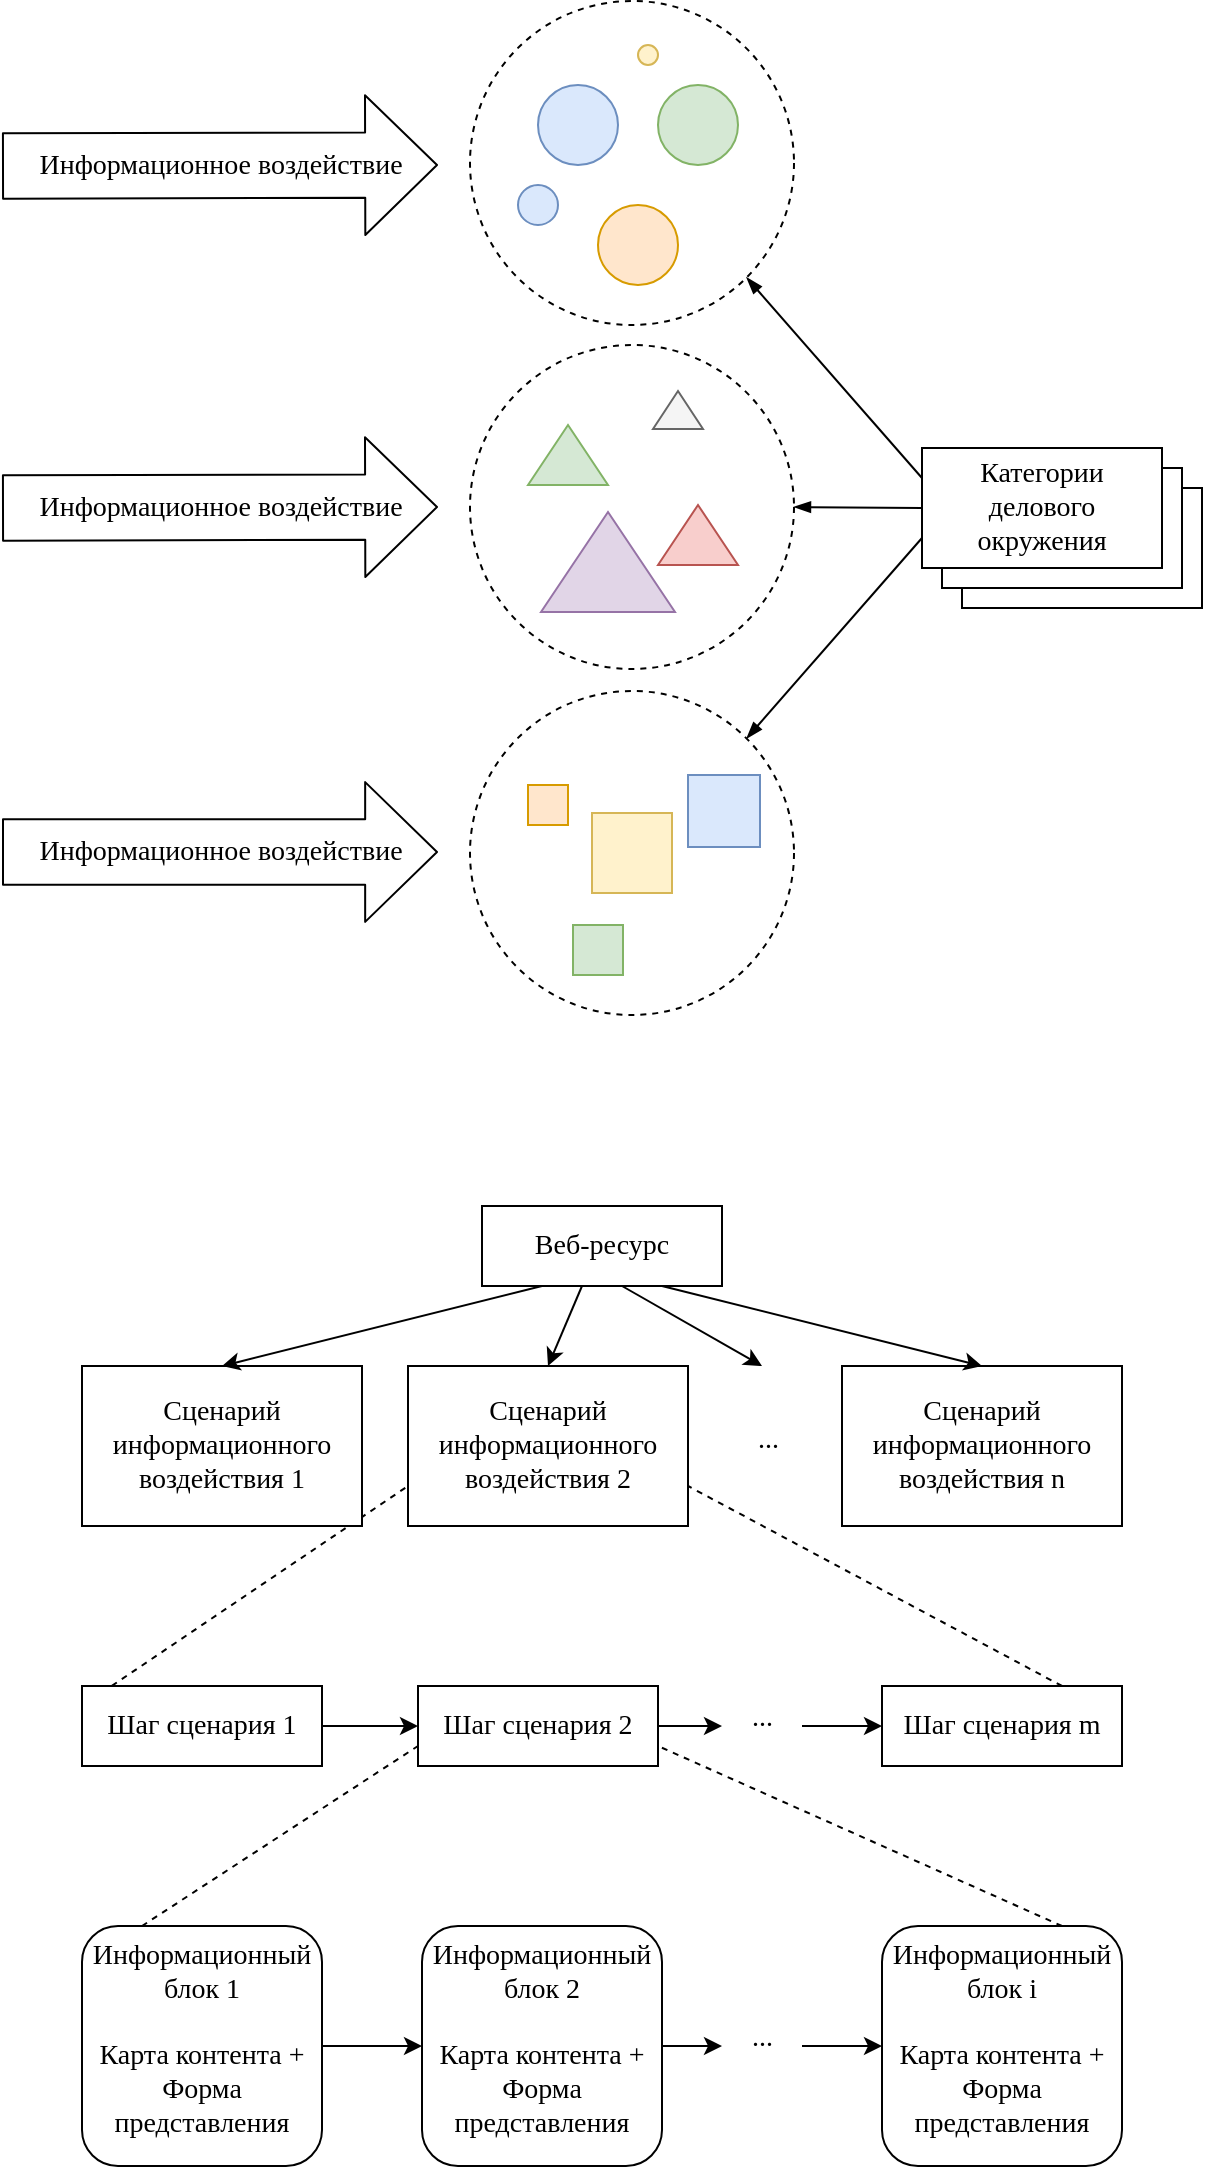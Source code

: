 <mxfile version="10.8.1" type="github"><diagram id="KEtrUcFQ6j3KJ2m2M2eJ" name="Page-1"><mxGraphModel dx="929" dy="505" grid="1" gridSize="10" guides="1" tooltips="1" connect="1" arrows="1" fold="1" page="1" pageScale="1" pageWidth="826" pageHeight="1169" math="0" shadow="0"><root><mxCell id="0"/><mxCell id="1" parent="0"/><mxCell id="TG3J0334vT1Ow-KjEMPb-14" value="" style="endArrow=none;dashed=1;html=1;fontFamily=Times New Roman;fontSize=14;entryX=0;entryY=0.75;entryDx=0;entryDy=0;exitX=0;exitY=0.25;exitDx=0;exitDy=0;" edge="1" parent="1" source="TG3J0334vT1Ow-KjEMPb-10" target="TG3J0334vT1Ow-KjEMPb-3"><mxGeometry width="50" height="50" relative="1" as="geometry"><mxPoint x="70" y="1020" as="sourcePoint"/><mxPoint x="120" y="970" as="targetPoint"/></mxGeometry></mxCell><mxCell id="TG3J0334vT1Ow-KjEMPb-16" value="" style="endArrow=none;dashed=1;html=1;fontFamily=Times New Roman;fontSize=14;entryX=1;entryY=0.75;entryDx=0;entryDy=0;exitX=0.75;exitY=0;exitDx=0;exitDy=0;" edge="1" parent="1" source="TG3J0334vT1Ow-KjEMPb-12" target="TG3J0334vT1Ow-KjEMPb-3"><mxGeometry width="50" height="50" relative="1" as="geometry"><mxPoint x="213" y="1020.333" as="sourcePoint"/><mxPoint x="170.333" y="910.333" as="targetPoint"/></mxGeometry></mxCell><mxCell id="I2ycx_YuWEvaj443bxcn-33" value="" style="rounded=0;whiteSpace=wrap;html=1;fillColor=#ffffff;fontFamily=Times New Roman;fontSize=14;" parent="1" vertex="1"><mxGeometry x="600" y="401" width="120" height="60" as="geometry"/></mxCell><mxCell id="I2ycx_YuWEvaj443bxcn-32" value="" style="rounded=0;whiteSpace=wrap;html=1;fillColor=#ffffff;fontFamily=Times New Roman;fontSize=14;" parent="1" vertex="1"><mxGeometry x="590" y="391" width="120" height="60" as="geometry"/></mxCell><mxCell id="I2ycx_YuWEvaj443bxcn-1" value="" style="ellipse;whiteSpace=wrap;html=1;aspect=fixed;fontFamily=Times New Roman;fillColor=none;dashed=1;fontSize=14;" parent="1" vertex="1"><mxGeometry x="354" y="157.5" width="162" height="162" as="geometry"/></mxCell><mxCell id="I2ycx_YuWEvaj443bxcn-2" value="" style="ellipse;whiteSpace=wrap;html=1;aspect=fixed;fillColor=#dae8fc;fontFamily=Times New Roman;strokeColor=#6c8ebf;fontSize=14;" parent="1" vertex="1"><mxGeometry x="388" y="199.5" width="40" height="40" as="geometry"/></mxCell><mxCell id="I2ycx_YuWEvaj443bxcn-3" value="" style="ellipse;whiteSpace=wrap;html=1;aspect=fixed;fillColor=#d5e8d4;fontFamily=Times New Roman;strokeColor=#82b366;fontSize=14;" parent="1" vertex="1"><mxGeometry x="448" y="199.5" width="40" height="40" as="geometry"/></mxCell><mxCell id="I2ycx_YuWEvaj443bxcn-4" value="" style="ellipse;whiteSpace=wrap;html=1;aspect=fixed;fillColor=#ffe6cc;fontFamily=Times New Roman;strokeColor=#d79b00;fontSize=14;" parent="1" vertex="1"><mxGeometry x="418" y="259.5" width="40" height="40" as="geometry"/></mxCell><mxCell id="I2ycx_YuWEvaj443bxcn-5" value="" style="ellipse;whiteSpace=wrap;html=1;aspect=fixed;fillColor=#dae8fc;fontFamily=Times New Roman;strokeColor=#6c8ebf;fontSize=14;" parent="1" vertex="1"><mxGeometry x="378" y="249.5" width="20" height="20" as="geometry"/></mxCell><mxCell id="I2ycx_YuWEvaj443bxcn-6" value="" style="ellipse;whiteSpace=wrap;html=1;aspect=fixed;fillColor=#fff2cc;fontFamily=Times New Roman;strokeColor=#d6b656;fontSize=14;" parent="1" vertex="1"><mxGeometry x="438" y="179.5" width="10" height="10" as="geometry"/></mxCell><mxCell id="I2ycx_YuWEvaj443bxcn-7" value="" style="ellipse;whiteSpace=wrap;html=1;aspect=fixed;fontFamily=Times New Roman;fillColor=none;dashed=1;fontSize=14;" parent="1" vertex="1"><mxGeometry x="354" y="329.5" width="162" height="162" as="geometry"/></mxCell><mxCell id="I2ycx_YuWEvaj443bxcn-13" value="" style="triangle;whiteSpace=wrap;html=1;fillColor=#d5e8d4;fontFamily=Times New Roman;rotation=-90;strokeColor=#82b366;fontSize=14;" parent="1" vertex="1"><mxGeometry x="388" y="364.5" width="30" height="40" as="geometry"/></mxCell><mxCell id="I2ycx_YuWEvaj443bxcn-14" value="" style="triangle;whiteSpace=wrap;html=1;fillColor=#f8cecc;fontFamily=Times New Roman;rotation=-90;strokeColor=#b85450;fontSize=14;" parent="1" vertex="1"><mxGeometry x="453" y="404.5" width="30" height="40" as="geometry"/></mxCell><mxCell id="I2ycx_YuWEvaj443bxcn-15" value="" style="triangle;whiteSpace=wrap;html=1;fillColor=#f5f5f5;fontFamily=Times New Roman;rotation=-90;strokeColor=#666666;fontColor=#333333;fontSize=14;" parent="1" vertex="1"><mxGeometry x="448.5" y="349.5" width="19" height="25" as="geometry"/></mxCell><mxCell id="I2ycx_YuWEvaj443bxcn-16" value="" style="triangle;whiteSpace=wrap;html=1;fillColor=#e1d5e7;fontFamily=Times New Roman;rotation=-90;strokeColor=#9673a6;fontSize=14;" parent="1" vertex="1"><mxGeometry x="398" y="404.5" width="50" height="67" as="geometry"/></mxCell><mxCell id="I2ycx_YuWEvaj443bxcn-17" value="" style="ellipse;whiteSpace=wrap;html=1;aspect=fixed;fontFamily=Times New Roman;fillColor=none;dashed=1;fontSize=14;" parent="1" vertex="1"><mxGeometry x="354" y="502.5" width="162" height="162" as="geometry"/></mxCell><mxCell id="I2ycx_YuWEvaj443bxcn-18" value="" style="whiteSpace=wrap;html=1;aspect=fixed;fillColor=#fff2cc;fontFamily=Times New Roman;strokeColor=#d6b656;fontSize=14;" parent="1" vertex="1"><mxGeometry x="415" y="563.5" width="40" height="40" as="geometry"/></mxCell><mxCell id="I2ycx_YuWEvaj443bxcn-19" value="" style="whiteSpace=wrap;html=1;aspect=fixed;fillColor=#ffe6cc;fontFamily=Times New Roman;strokeColor=#d79b00;fontSize=14;" parent="1" vertex="1"><mxGeometry x="383" y="549.5" width="20" height="20" as="geometry"/></mxCell><mxCell id="I2ycx_YuWEvaj443bxcn-20" value="" style="whiteSpace=wrap;html=1;aspect=fixed;fillColor=#dae8fc;fontFamily=Times New Roman;strokeColor=#6c8ebf;fontSize=14;" parent="1" vertex="1"><mxGeometry x="463" y="544.5" width="36" height="36" as="geometry"/></mxCell><mxCell id="I2ycx_YuWEvaj443bxcn-21" value="" style="whiteSpace=wrap;html=1;aspect=fixed;fillColor=#d5e8d4;fontFamily=Times New Roman;strokeColor=#82b366;fontSize=14;" parent="1" vertex="1"><mxGeometry x="405.5" y="619.5" width="25" height="25" as="geometry"/></mxCell><mxCell id="I2ycx_YuWEvaj443bxcn-25" value="Информационное воздействие" style="shape=flexArrow;endArrow=classic;html=1;fontFamily=Times New Roman;fontSize=14;width=32.667;endSize=11.64;endWidth=36.222;spacing=0;verticalAlign=middle;" parent="1" edge="1"><mxGeometry width="50" height="50" relative="1" as="geometry"><mxPoint x="120" y="240" as="sourcePoint"/><mxPoint x="338" y="239.5" as="targetPoint"/><mxPoint as="offset"/></mxGeometry></mxCell><mxCell id="I2ycx_YuWEvaj443bxcn-26" value="Информационное воздействие" style="shape=flexArrow;endArrow=classic;html=1;fontFamily=Times New Roman;fontSize=14;width=32.667;endSize=11.64;endWidth=36.222;spacing=0;verticalAlign=middle;" parent="1" edge="1"><mxGeometry width="50" height="50" relative="1" as="geometry"><mxPoint x="120" y="411" as="sourcePoint"/><mxPoint x="338" y="410.5" as="targetPoint"/><mxPoint as="offset"/></mxGeometry></mxCell><mxCell id="I2ycx_YuWEvaj443bxcn-27" value="Информационное воздействие" style="shape=flexArrow;endArrow=classic;html=1;fontFamily=Times New Roman;fontSize=14;width=32.667;endSize=11.64;endWidth=36.222;spacing=0;verticalAlign=middle;" parent="1" edge="1"><mxGeometry width="50" height="50" relative="1" as="geometry"><mxPoint x="120" y="583" as="sourcePoint"/><mxPoint x="338" y="583" as="targetPoint"/><mxPoint as="offset"/></mxGeometry></mxCell><mxCell id="I2ycx_YuWEvaj443bxcn-28" value="Категории делового окружения" style="rounded=0;whiteSpace=wrap;html=1;fillColor=#ffffff;fontFamily=Times New Roman;fontSize=14;" parent="1" vertex="1"><mxGeometry x="580" y="381" width="120" height="60" as="geometry"/></mxCell><mxCell id="I2ycx_YuWEvaj443bxcn-29" value="" style="endArrow=none;html=1;fontFamily=Times New Roman;fontSize=14;entryX=0;entryY=0.75;entryDx=0;entryDy=0;exitX=1;exitY=0;exitDx=0;exitDy=0;startArrow=blockThin;startFill=1;" parent="1" source="I2ycx_YuWEvaj443bxcn-17" target="I2ycx_YuWEvaj443bxcn-28" edge="1"><mxGeometry width="50" height="50" relative="1" as="geometry"><mxPoint x="570" y="560" as="sourcePoint"/><mxPoint x="620" y="510" as="targetPoint"/></mxGeometry></mxCell><mxCell id="I2ycx_YuWEvaj443bxcn-30" value="" style="endArrow=none;html=1;fontFamily=Times New Roman;fontSize=14;entryX=0;entryY=0.5;entryDx=0;entryDy=0;exitX=1;exitY=0.5;exitDx=0;exitDy=0;startArrow=blockThin;startFill=1;" parent="1" source="I2ycx_YuWEvaj443bxcn-7" target="I2ycx_YuWEvaj443bxcn-28" edge="1"><mxGeometry width="50" height="50" relative="1" as="geometry"><mxPoint x="502.333" y="536.333" as="sourcePoint"/><mxPoint x="590.333" y="436.333" as="targetPoint"/></mxGeometry></mxCell><mxCell id="I2ycx_YuWEvaj443bxcn-31" value="" style="endArrow=none;html=1;fontFamily=Times New Roman;fontSize=14;entryX=0;entryY=0.25;entryDx=0;entryDy=0;exitX=1;exitY=1;exitDx=0;exitDy=0;startArrow=blockThin;startFill=1;" parent="1" source="I2ycx_YuWEvaj443bxcn-1" target="I2ycx_YuWEvaj443bxcn-28" edge="1"><mxGeometry width="50" height="50" relative="1" as="geometry"><mxPoint x="512.333" y="546.333" as="sourcePoint"/><mxPoint x="600.333" y="446.333" as="targetPoint"/></mxGeometry></mxCell><mxCell id="TG3J0334vT1Ow-KjEMPb-1" value="Веб-ресурс" style="rounded=0;whiteSpace=wrap;html=1;fontFamily=Times New Roman;fontSize=14;" vertex="1" parent="1"><mxGeometry x="360" y="760" width="120" height="40" as="geometry"/></mxCell><mxCell id="TG3J0334vT1Ow-KjEMPb-2" value="Сценарий информационного воздействия 1" style="rounded=0;whiteSpace=wrap;html=1;fontFamily=Times New Roman;fontSize=14;" vertex="1" parent="1"><mxGeometry x="160" y="840" width="140" height="80" as="geometry"/></mxCell><mxCell id="TG3J0334vT1Ow-KjEMPb-3" value="Сценарий информационного воздействия 2" style="rounded=0;whiteSpace=wrap;html=1;fontFamily=Times New Roman;fontSize=14;" vertex="1" parent="1"><mxGeometry x="323" y="840" width="140" height="80" as="geometry"/></mxCell><mxCell id="TG3J0334vT1Ow-KjEMPb-4" value="Сценарий информационного воздействия n" style="rounded=0;whiteSpace=wrap;html=1;fontFamily=Times New Roman;fontSize=14;" vertex="1" parent="1"><mxGeometry x="540" y="840" width="140" height="80" as="geometry"/></mxCell><mxCell id="TG3J0334vT1Ow-KjEMPb-5" value="..." style="text;html=1;resizable=0;points=[];autosize=1;align=left;verticalAlign=top;spacingTop=-4;fontSize=14;fontFamily=Times New Roman;" vertex="1" parent="1"><mxGeometry x="496" y="866" width="30" height="20" as="geometry"/></mxCell><mxCell id="TG3J0334vT1Ow-KjEMPb-6" value="" style="endArrow=classic;html=1;fontFamily=Times New Roman;fontSize=14;entryX=0.5;entryY=0;entryDx=0;entryDy=0;exitX=0.25;exitY=1;exitDx=0;exitDy=0;" edge="1" parent="1" source="TG3J0334vT1Ow-KjEMPb-1" target="TG3J0334vT1Ow-KjEMPb-2"><mxGeometry width="50" height="50" relative="1" as="geometry"><mxPoint x="140" y="800" as="sourcePoint"/><mxPoint x="190" y="750" as="targetPoint"/></mxGeometry></mxCell><mxCell id="TG3J0334vT1Ow-KjEMPb-7" value="" style="endArrow=classic;html=1;fontFamily=Times New Roman;fontSize=14;entryX=0.5;entryY=0;entryDx=0;entryDy=0;exitX=0.75;exitY=1;exitDx=0;exitDy=0;" edge="1" parent="1" source="TG3J0334vT1Ow-KjEMPb-1" target="TG3J0334vT1Ow-KjEMPb-4"><mxGeometry width="50" height="50" relative="1" as="geometry"><mxPoint x="400.333" y="810.333" as="sourcePoint"/><mxPoint x="240.333" y="850.333" as="targetPoint"/></mxGeometry></mxCell><mxCell id="TG3J0334vT1Ow-KjEMPb-8" value="" style="endArrow=classic;html=1;fontFamily=Times New Roman;fontSize=14;entryX=0.5;entryY=0;entryDx=0;entryDy=0;" edge="1" parent="1" target="TG3J0334vT1Ow-KjEMPb-3"><mxGeometry width="50" height="50" relative="1" as="geometry"><mxPoint x="410" y="800" as="sourcePoint"/><mxPoint x="250.333" y="860.333" as="targetPoint"/></mxGeometry></mxCell><mxCell id="TG3J0334vT1Ow-KjEMPb-17" style="edgeStyle=orthogonalEdgeStyle;rounded=0;orthogonalLoop=1;jettySize=auto;html=1;fontFamily=Times New Roman;fontSize=14;" edge="1" parent="1" source="TG3J0334vT1Ow-KjEMPb-10" target="TG3J0334vT1Ow-KjEMPb-11"><mxGeometry relative="1" as="geometry"/></mxCell><mxCell id="TG3J0334vT1Ow-KjEMPb-10" value="Шаг сценария 1" style="rounded=0;whiteSpace=wrap;html=1;fontFamily=Times New Roman;fontSize=14;" vertex="1" parent="1"><mxGeometry x="160" y="1000" width="120" height="40" as="geometry"/></mxCell><mxCell id="TG3J0334vT1Ow-KjEMPb-11" value="Шаг сценария 2" style="rounded=0;whiteSpace=wrap;html=1;fontFamily=Times New Roman;fontSize=14;" vertex="1" parent="1"><mxGeometry x="328" y="1000" width="120" height="40" as="geometry"/></mxCell><mxCell id="TG3J0334vT1Ow-KjEMPb-12" value="Шаг сценария m" style="rounded=0;whiteSpace=wrap;html=1;fontFamily=Times New Roman;fontSize=14;" vertex="1" parent="1"><mxGeometry x="560" y="1000" width="120" height="40" as="geometry"/></mxCell><mxCell id="TG3J0334vT1Ow-KjEMPb-13" value="..." style="text;html=1;resizable=0;points=[];autosize=1;align=left;verticalAlign=top;spacingTop=-4;fontSize=14;fontFamily=Times New Roman;" vertex="1" parent="1"><mxGeometry x="493" y="1005" width="30" height="20" as="geometry"/></mxCell><mxCell id="TG3J0334vT1Ow-KjEMPb-19" value="" style="endArrow=classic;html=1;fontFamily=Times New Roman;fontSize=14;" edge="1" parent="1" target="TG3J0334vT1Ow-KjEMPb-12"><mxGeometry width="50" height="50" relative="1" as="geometry"><mxPoint x="520" y="1020" as="sourcePoint"/><mxPoint x="550" y="1000" as="targetPoint"/></mxGeometry></mxCell><mxCell id="TG3J0334vT1Ow-KjEMPb-20" value="" style="endArrow=classic;html=1;fontFamily=Times New Roman;fontSize=14;" edge="1" parent="1" source="TG3J0334vT1Ow-KjEMPb-11"><mxGeometry width="50" height="50" relative="1" as="geometry"><mxPoint x="446" y="1019.5" as="sourcePoint"/><mxPoint x="480" y="1020" as="targetPoint"/></mxGeometry></mxCell><mxCell id="TG3J0334vT1Ow-KjEMPb-22" value="Информационный блок 1&lt;br&gt;&lt;br&gt;Карта контента + Форма представления&lt;br&gt;" style="rounded=1;whiteSpace=wrap;html=1;fontFamily=Times New Roman;fontSize=14;verticalAlign=top;" vertex="1" parent="1"><mxGeometry x="160" y="1120" width="120" height="120" as="geometry"/></mxCell><mxCell id="TG3J0334vT1Ow-KjEMPb-23" value="Информационный блок 2&lt;br&gt;&lt;br&gt;Карта контента + Форма представления&lt;br&gt;" style="rounded=1;whiteSpace=wrap;html=1;fontFamily=Times New Roman;fontSize=14;verticalAlign=top;glass=0;" vertex="1" parent="1"><mxGeometry x="330" y="1120" width="120" height="120" as="geometry"/></mxCell><mxCell id="TG3J0334vT1Ow-KjEMPb-24" value="Информационный блок i&lt;br&gt;&lt;br&gt;Карта контента + Форма представления&lt;br&gt;" style="rounded=1;whiteSpace=wrap;html=1;fontFamily=Times New Roman;fontSize=14;verticalAlign=top;glass=0;" vertex="1" parent="1"><mxGeometry x="560" y="1120" width="120" height="120" as="geometry"/></mxCell><mxCell id="TG3J0334vT1Ow-KjEMPb-25" style="edgeStyle=orthogonalEdgeStyle;rounded=0;orthogonalLoop=1;jettySize=auto;html=1;fontFamily=Times New Roman;fontSize=14;" edge="1" parent="1" source="TG3J0334vT1Ow-KjEMPb-22" target="TG3J0334vT1Ow-KjEMPb-23"><mxGeometry relative="1" as="geometry"><mxPoint x="290" y="1030" as="sourcePoint"/><mxPoint x="338" y="1030" as="targetPoint"/></mxGeometry></mxCell><mxCell id="TG3J0334vT1Ow-KjEMPb-26" value="..." style="text;html=1;resizable=0;points=[];autosize=1;align=left;verticalAlign=top;spacingTop=-4;fontSize=14;fontFamily=Times New Roman;" vertex="1" parent="1"><mxGeometry x="493" y="1165" width="30" height="20" as="geometry"/></mxCell><mxCell id="TG3J0334vT1Ow-KjEMPb-27" value="" style="endArrow=classic;html=1;fontFamily=Times New Roman;fontSize=14;" edge="1" parent="1"><mxGeometry width="50" height="50" relative="1" as="geometry"><mxPoint x="520" y="1180" as="sourcePoint"/><mxPoint x="560" y="1180" as="targetPoint"/></mxGeometry></mxCell><mxCell id="TG3J0334vT1Ow-KjEMPb-28" value="" style="endArrow=classic;html=1;fontFamily=Times New Roman;fontSize=14;" edge="1" parent="1" source="TG3J0334vT1Ow-KjEMPb-23"><mxGeometry width="50" height="50" relative="1" as="geometry"><mxPoint x="448" y="1180" as="sourcePoint"/><mxPoint x="480" y="1180" as="targetPoint"/></mxGeometry></mxCell><mxCell id="TG3J0334vT1Ow-KjEMPb-29" value="" style="endArrow=none;dashed=1;html=1;fontFamily=Times New Roman;fontSize=14;entryX=0;entryY=0.75;entryDx=0;entryDy=0;exitX=0.25;exitY=0;exitDx=0;exitDy=0;" edge="1" parent="1" source="TG3J0334vT1Ow-KjEMPb-22" target="TG3J0334vT1Ow-KjEMPb-11"><mxGeometry width="50" height="50" relative="1" as="geometry"><mxPoint x="170.333" y="1020.333" as="sourcePoint"/><mxPoint x="333" y="910.333" as="targetPoint"/></mxGeometry></mxCell><mxCell id="TG3J0334vT1Ow-KjEMPb-30" value="" style="endArrow=none;dashed=1;html=1;fontFamily=Times New Roman;fontSize=14;entryX=1;entryY=0.75;entryDx=0;entryDy=0;exitX=0.75;exitY=0;exitDx=0;exitDy=0;" edge="1" parent="1" source="TG3J0334vT1Ow-KjEMPb-24" target="TG3J0334vT1Ow-KjEMPb-11"><mxGeometry width="50" height="50" relative="1" as="geometry"><mxPoint x="660.333" y="1010.333" as="sourcePoint"/><mxPoint x="473" y="910.333" as="targetPoint"/></mxGeometry></mxCell><mxCell id="TG3J0334vT1Ow-KjEMPb-33" value="" style="endArrow=classic;html=1;fontFamily=Times New Roman;fontSize=14;" edge="1" parent="1"><mxGeometry width="50" height="50" relative="1" as="geometry"><mxPoint x="430" y="800" as="sourcePoint"/><mxPoint x="500" y="840" as="targetPoint"/></mxGeometry></mxCell></root></mxGraphModel></diagram></mxfile>